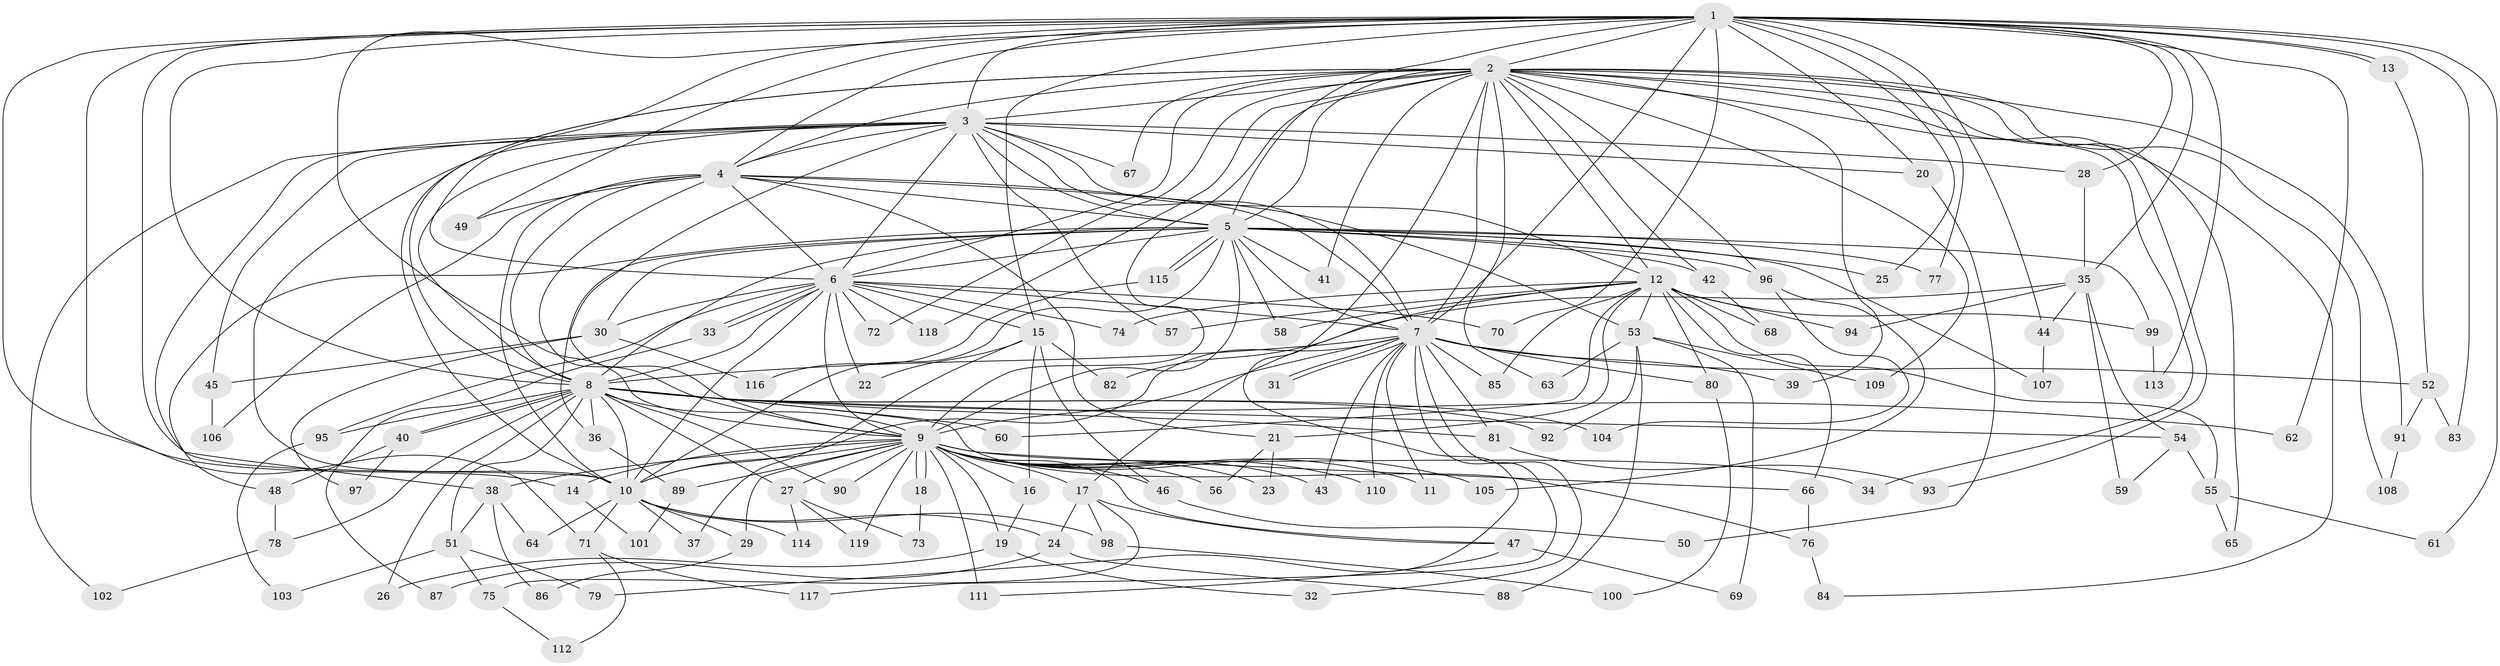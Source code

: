 // Generated by graph-tools (version 1.1) at 2025/13/03/09/25 04:13:51]
// undirected, 119 vertices, 263 edges
graph export_dot {
graph [start="1"]
  node [color=gray90,style=filled];
  1;
  2;
  3;
  4;
  5;
  6;
  7;
  8;
  9;
  10;
  11;
  12;
  13;
  14;
  15;
  16;
  17;
  18;
  19;
  20;
  21;
  22;
  23;
  24;
  25;
  26;
  27;
  28;
  29;
  30;
  31;
  32;
  33;
  34;
  35;
  36;
  37;
  38;
  39;
  40;
  41;
  42;
  43;
  44;
  45;
  46;
  47;
  48;
  49;
  50;
  51;
  52;
  53;
  54;
  55;
  56;
  57;
  58;
  59;
  60;
  61;
  62;
  63;
  64;
  65;
  66;
  67;
  68;
  69;
  70;
  71;
  72;
  73;
  74;
  75;
  76;
  77;
  78;
  79;
  80;
  81;
  82;
  83;
  84;
  85;
  86;
  87;
  88;
  89;
  90;
  91;
  92;
  93;
  94;
  95;
  96;
  97;
  98;
  99;
  100;
  101;
  102;
  103;
  104;
  105;
  106;
  107;
  108;
  109;
  110;
  111;
  112;
  113;
  114;
  115;
  116;
  117;
  118;
  119;
  1 -- 2;
  1 -- 3;
  1 -- 4;
  1 -- 5;
  1 -- 6;
  1 -- 7;
  1 -- 8;
  1 -- 9;
  1 -- 10;
  1 -- 13;
  1 -- 13;
  1 -- 14;
  1 -- 15;
  1 -- 20;
  1 -- 25;
  1 -- 28;
  1 -- 35;
  1 -- 44;
  1 -- 49;
  1 -- 61;
  1 -- 62;
  1 -- 70;
  1 -- 71;
  1 -- 77;
  1 -- 83;
  1 -- 113;
  2 -- 3;
  2 -- 4;
  2 -- 5;
  2 -- 6;
  2 -- 7;
  2 -- 8;
  2 -- 9;
  2 -- 10;
  2 -- 12;
  2 -- 34;
  2 -- 39;
  2 -- 41;
  2 -- 42;
  2 -- 63;
  2 -- 65;
  2 -- 67;
  2 -- 72;
  2 -- 79;
  2 -- 84;
  2 -- 91;
  2 -- 93;
  2 -- 96;
  2 -- 108;
  2 -- 109;
  2 -- 118;
  3 -- 4;
  3 -- 5;
  3 -- 6;
  3 -- 7;
  3 -- 8;
  3 -- 9;
  3 -- 10;
  3 -- 12;
  3 -- 20;
  3 -- 28;
  3 -- 38;
  3 -- 45;
  3 -- 57;
  3 -- 67;
  3 -- 102;
  4 -- 5;
  4 -- 6;
  4 -- 7;
  4 -- 8;
  4 -- 9;
  4 -- 10;
  4 -- 21;
  4 -- 49;
  4 -- 53;
  4 -- 106;
  5 -- 6;
  5 -- 7;
  5 -- 8;
  5 -- 9;
  5 -- 10;
  5 -- 25;
  5 -- 30;
  5 -- 36;
  5 -- 41;
  5 -- 42;
  5 -- 48;
  5 -- 58;
  5 -- 77;
  5 -- 96;
  5 -- 99;
  5 -- 107;
  5 -- 115;
  5 -- 115;
  6 -- 7;
  6 -- 8;
  6 -- 9;
  6 -- 10;
  6 -- 15;
  6 -- 22;
  6 -- 30;
  6 -- 33;
  6 -- 33;
  6 -- 70;
  6 -- 72;
  6 -- 74;
  6 -- 95;
  6 -- 118;
  7 -- 8;
  7 -- 9;
  7 -- 10;
  7 -- 11;
  7 -- 31;
  7 -- 31;
  7 -- 32;
  7 -- 39;
  7 -- 43;
  7 -- 52;
  7 -- 80;
  7 -- 81;
  7 -- 85;
  7 -- 110;
  7 -- 117;
  8 -- 9;
  8 -- 10;
  8 -- 26;
  8 -- 27;
  8 -- 36;
  8 -- 40;
  8 -- 40;
  8 -- 51;
  8 -- 54;
  8 -- 60;
  8 -- 62;
  8 -- 76;
  8 -- 78;
  8 -- 81;
  8 -- 90;
  8 -- 92;
  8 -- 95;
  8 -- 104;
  9 -- 10;
  9 -- 11;
  9 -- 14;
  9 -- 16;
  9 -- 17;
  9 -- 18;
  9 -- 18;
  9 -- 19;
  9 -- 23;
  9 -- 27;
  9 -- 29;
  9 -- 34;
  9 -- 38;
  9 -- 43;
  9 -- 46;
  9 -- 47;
  9 -- 56;
  9 -- 66;
  9 -- 89;
  9 -- 90;
  9 -- 105;
  9 -- 110;
  9 -- 111;
  9 -- 119;
  10 -- 24;
  10 -- 29;
  10 -- 37;
  10 -- 64;
  10 -- 71;
  10 -- 98;
  10 -- 114;
  12 -- 17;
  12 -- 21;
  12 -- 53;
  12 -- 55;
  12 -- 57;
  12 -- 58;
  12 -- 60;
  12 -- 66;
  12 -- 68;
  12 -- 74;
  12 -- 80;
  12 -- 85;
  12 -- 94;
  12 -- 99;
  13 -- 52;
  14 -- 101;
  15 -- 16;
  15 -- 22;
  15 -- 37;
  15 -- 46;
  15 -- 82;
  16 -- 19;
  17 -- 24;
  17 -- 47;
  17 -- 75;
  17 -- 98;
  18 -- 73;
  19 -- 26;
  19 -- 32;
  20 -- 50;
  21 -- 23;
  21 -- 56;
  24 -- 87;
  24 -- 88;
  27 -- 73;
  27 -- 114;
  27 -- 119;
  28 -- 35;
  29 -- 86;
  30 -- 45;
  30 -- 97;
  30 -- 116;
  33 -- 87;
  35 -- 44;
  35 -- 54;
  35 -- 59;
  35 -- 82;
  35 -- 94;
  36 -- 89;
  38 -- 51;
  38 -- 64;
  38 -- 86;
  40 -- 48;
  40 -- 97;
  42 -- 68;
  44 -- 107;
  45 -- 106;
  46 -- 50;
  47 -- 69;
  47 -- 111;
  48 -- 78;
  51 -- 75;
  51 -- 79;
  51 -- 103;
  52 -- 83;
  52 -- 91;
  53 -- 63;
  53 -- 69;
  53 -- 88;
  53 -- 92;
  53 -- 109;
  54 -- 55;
  54 -- 59;
  55 -- 61;
  55 -- 65;
  66 -- 76;
  71 -- 112;
  71 -- 117;
  75 -- 112;
  76 -- 84;
  78 -- 102;
  80 -- 100;
  81 -- 93;
  89 -- 101;
  91 -- 108;
  95 -- 103;
  96 -- 104;
  96 -- 105;
  98 -- 100;
  99 -- 113;
  115 -- 116;
}
